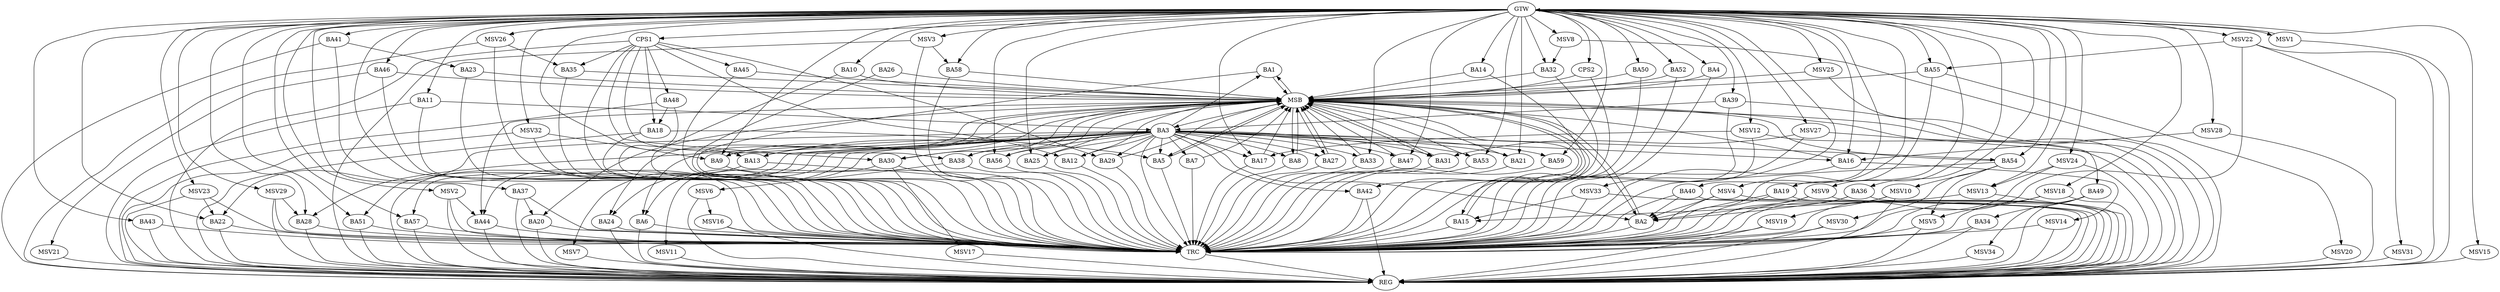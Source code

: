 strict digraph G {
  BA1 [ label="BA1" ];
  BA2 [ label="BA2" ];
  BA3 [ label="BA3" ];
  BA4 [ label="BA4" ];
  BA5 [ label="BA5" ];
  BA6 [ label="BA6" ];
  BA7 [ label="BA7" ];
  BA8 [ label="BA8" ];
  BA9 [ label="BA9" ];
  BA10 [ label="BA10" ];
  BA11 [ label="BA11" ];
  BA12 [ label="BA12" ];
  BA13 [ label="BA13" ];
  BA14 [ label="BA14" ];
  BA15 [ label="BA15" ];
  BA16 [ label="BA16" ];
  BA17 [ label="BA17" ];
  BA18 [ label="BA18" ];
  BA19 [ label="BA19" ];
  BA20 [ label="BA20" ];
  BA21 [ label="BA21" ];
  BA22 [ label="BA22" ];
  BA23 [ label="BA23" ];
  BA24 [ label="BA24" ];
  BA25 [ label="BA25" ];
  BA26 [ label="BA26" ];
  BA27 [ label="BA27" ];
  BA28 [ label="BA28" ];
  BA29 [ label="BA29" ];
  BA30 [ label="BA30" ];
  BA31 [ label="BA31" ];
  BA32 [ label="BA32" ];
  BA33 [ label="BA33" ];
  BA34 [ label="BA34" ];
  BA35 [ label="BA35" ];
  BA36 [ label="BA36" ];
  BA37 [ label="BA37" ];
  BA38 [ label="BA38" ];
  BA39 [ label="BA39" ];
  BA40 [ label="BA40" ];
  BA41 [ label="BA41" ];
  BA42 [ label="BA42" ];
  BA43 [ label="BA43" ];
  BA44 [ label="BA44" ];
  BA45 [ label="BA45" ];
  BA46 [ label="BA46" ];
  BA47 [ label="BA47" ];
  BA48 [ label="BA48" ];
  BA49 [ label="BA49" ];
  BA50 [ label="BA50" ];
  BA51 [ label="BA51" ];
  BA52 [ label="BA52" ];
  BA53 [ label="BA53" ];
  BA54 [ label="BA54" ];
  BA55 [ label="BA55" ];
  BA56 [ label="BA56" ];
  BA57 [ label="BA57" ];
  BA58 [ label="BA58" ];
  BA59 [ label="BA59" ];
  CPS1 [ label="CPS1" ];
  CPS2 [ label="CPS2" ];
  GTW [ label="GTW" ];
  REG [ label="REG" ];
  MSB [ label="MSB" ];
  TRC [ label="TRC" ];
  MSV1 [ label="MSV1" ];
  MSV2 [ label="MSV2" ];
  MSV3 [ label="MSV3" ];
  MSV4 [ label="MSV4" ];
  MSV5 [ label="MSV5" ];
  MSV6 [ label="MSV6" ];
  MSV7 [ label="MSV7" ];
  MSV8 [ label="MSV8" ];
  MSV9 [ label="MSV9" ];
  MSV10 [ label="MSV10" ];
  MSV11 [ label="MSV11" ];
  MSV12 [ label="MSV12" ];
  MSV13 [ label="MSV13" ];
  MSV14 [ label="MSV14" ];
  MSV15 [ label="MSV15" ];
  MSV16 [ label="MSV16" ];
  MSV17 [ label="MSV17" ];
  MSV18 [ label="MSV18" ];
  MSV19 [ label="MSV19" ];
  MSV20 [ label="MSV20" ];
  MSV21 [ label="MSV21" ];
  MSV22 [ label="MSV22" ];
  MSV23 [ label="MSV23" ];
  MSV24 [ label="MSV24" ];
  MSV25 [ label="MSV25" ];
  MSV26 [ label="MSV26" ];
  MSV27 [ label="MSV27" ];
  MSV28 [ label="MSV28" ];
  MSV29 [ label="MSV29" ];
  MSV30 [ label="MSV30" ];
  MSV31 [ label="MSV31" ];
  MSV32 [ label="MSV32" ];
  MSV33 [ label="MSV33" ];
  MSV34 [ label="MSV34" ];
  BA3 -> BA2;
  BA11 -> BA3;
  BA18 -> BA5;
  BA19 -> BA2;
  BA36 -> BA2;
  BA37 -> BA20;
  BA39 -> BA3;
  BA40 -> BA2;
  BA41 -> BA23;
  BA48 -> BA18;
  BA49 -> BA34;
  CPS1 -> BA38;
  CPS1 -> BA30;
  CPS1 -> BA18;
  CPS1 -> BA35;
  CPS1 -> BA12;
  CPS1 -> BA48;
  CPS1 -> BA29;
  CPS1 -> BA45;
  GTW -> BA4;
  GTW -> BA9;
  GTW -> BA10;
  GTW -> BA11;
  GTW -> BA13;
  GTW -> BA14;
  GTW -> BA16;
  GTW -> BA17;
  GTW -> BA19;
  GTW -> BA21;
  GTW -> BA22;
  GTW -> BA25;
  GTW -> BA28;
  GTW -> BA32;
  GTW -> BA33;
  GTW -> BA36;
  GTW -> BA37;
  GTW -> BA39;
  GTW -> BA40;
  GTW -> BA41;
  GTW -> BA43;
  GTW -> BA46;
  GTW -> BA47;
  GTW -> BA50;
  GTW -> BA51;
  GTW -> BA52;
  GTW -> BA53;
  GTW -> BA54;
  GTW -> BA55;
  GTW -> BA56;
  GTW -> BA57;
  GTW -> BA58;
  GTW -> BA59;
  GTW -> CPS1;
  GTW -> CPS2;
  BA3 -> REG;
  BA6 -> REG;
  BA11 -> REG;
  BA18 -> REG;
  BA19 -> REG;
  BA20 -> REG;
  BA22 -> REG;
  BA24 -> REG;
  BA28 -> REG;
  BA34 -> REG;
  BA36 -> REG;
  BA37 -> REG;
  BA39 -> REG;
  BA40 -> REG;
  BA41 -> REG;
  BA42 -> REG;
  BA43 -> REG;
  BA44 -> REG;
  BA48 -> REG;
  BA49 -> REG;
  BA51 -> REG;
  BA57 -> REG;
  CPS1 -> REG;
  BA1 -> MSB;
  MSB -> BA2;
  MSB -> REG;
  BA2 -> MSB;
  MSB -> BA1;
  BA4 -> MSB;
  BA5 -> MSB;
  BA7 -> MSB;
  BA8 -> MSB;
  MSB -> BA5;
  BA9 -> MSB;
  BA10 -> MSB;
  MSB -> BA3;
  BA12 -> MSB;
  BA13 -> MSB;
  MSB -> BA8;
  BA14 -> MSB;
  BA15 -> MSB;
  BA16 -> MSB;
  BA17 -> MSB;
  BA21 -> MSB;
  BA23 -> MSB;
  BA25 -> MSB;
  BA26 -> MSB;
  MSB -> BA15;
  BA27 -> MSB;
  BA29 -> MSB;
  BA30 -> MSB;
  MSB -> BA24;
  BA31 -> MSB;
  BA32 -> MSB;
  BA33 -> MSB;
  BA35 -> MSB;
  MSB -> BA20;
  BA38 -> MSB;
  BA45 -> MSB;
  MSB -> BA6;
  BA46 -> MSB;
  BA47 -> MSB;
  BA50 -> MSB;
  MSB -> BA42;
  BA52 -> MSB;
  BA53 -> MSB;
  MSB -> BA31;
  BA54 -> MSB;
  MSB -> BA49;
  BA55 -> MSB;
  BA56 -> MSB;
  BA58 -> MSB;
  MSB -> BA27;
  CPS2 -> MSB;
  MSB -> BA44;
  BA1 -> TRC;
  BA2 -> TRC;
  BA3 -> TRC;
  BA4 -> TRC;
  BA5 -> TRC;
  BA6 -> TRC;
  BA7 -> TRC;
  BA8 -> TRC;
  BA9 -> TRC;
  BA10 -> TRC;
  BA11 -> TRC;
  BA12 -> TRC;
  BA13 -> TRC;
  BA14 -> TRC;
  BA15 -> TRC;
  BA16 -> TRC;
  BA17 -> TRC;
  BA18 -> TRC;
  BA19 -> TRC;
  BA20 -> TRC;
  BA21 -> TRC;
  BA22 -> TRC;
  BA23 -> TRC;
  BA24 -> TRC;
  BA25 -> TRC;
  BA26 -> TRC;
  BA27 -> TRC;
  BA28 -> TRC;
  BA29 -> TRC;
  BA30 -> TRC;
  BA31 -> TRC;
  BA32 -> TRC;
  BA33 -> TRC;
  BA34 -> TRC;
  BA35 -> TRC;
  BA36 -> TRC;
  BA37 -> TRC;
  BA38 -> TRC;
  BA39 -> TRC;
  BA40 -> TRC;
  BA41 -> TRC;
  BA42 -> TRC;
  BA43 -> TRC;
  BA44 -> TRC;
  BA45 -> TRC;
  BA46 -> TRC;
  BA47 -> TRC;
  BA48 -> TRC;
  BA49 -> TRC;
  BA50 -> TRC;
  BA51 -> TRC;
  BA52 -> TRC;
  BA53 -> TRC;
  BA54 -> TRC;
  BA55 -> TRC;
  BA56 -> TRC;
  BA57 -> TRC;
  BA58 -> TRC;
  BA59 -> TRC;
  CPS1 -> TRC;
  CPS2 -> TRC;
  GTW -> TRC;
  TRC -> REG;
  BA3 -> BA27;
  BA3 -> BA16;
  BA3 -> BA57;
  BA3 -> BA25;
  BA3 -> BA30;
  BA3 -> BA51;
  BA3 -> BA7;
  BA3 -> BA28;
  BA3 -> BA5;
  BA3 -> BA53;
  BA3 -> BA54;
  BA3 -> BA44;
  BA3 -> BA8;
  BA3 -> BA17;
  BA3 -> BA24;
  BA3 -> BA1;
  BA3 -> BA22;
  BA3 -> BA29;
  BA3 -> BA59;
  BA3 -> BA47;
  BA3 -> BA56;
  BA3 -> BA42;
  BA3 -> BA33;
  BA3 -> BA38;
  BA3 -> BA12;
  BA3 -> BA21;
  BA3 -> BA13;
  BA3 -> BA6;
  BA3 -> BA9;
  BA3 -> BA31;
  MSV1 -> GTW;
  GTW -> MSV1;
  MSV1 -> REG;
  MSV2 -> BA44;
  GTW -> MSV2;
  MSV2 -> REG;
  MSV2 -> TRC;
  MSV3 -> BA58;
  GTW -> MSV3;
  MSV3 -> REG;
  MSV3 -> TRC;
  MSV4 -> BA2;
  GTW -> MSV4;
  MSV4 -> REG;
  MSV4 -> TRC;
  BA54 -> MSV5;
  MSV5 -> REG;
  MSV5 -> TRC;
  BA38 -> MSV6;
  MSV6 -> REG;
  BA13 -> MSV7;
  MSV7 -> REG;
  MSV8 -> BA32;
  GTW -> MSV8;
  MSV8 -> REG;
  MSV9 -> BA2;
  GTW -> MSV9;
  MSV9 -> REG;
  MSV9 -> TRC;
  BA54 -> MSV10;
  MSV10 -> REG;
  MSV10 -> TRC;
  BA30 -> MSV11;
  MSV11 -> REG;
  MSV12 -> BA17;
  GTW -> MSV12;
  MSV12 -> REG;
  MSV12 -> TRC;
  MSV13 -> BA15;
  GTW -> MSV13;
  MSV13 -> REG;
  BA16 -> MSV14;
  MSV14 -> REG;
  MSV14 -> TRC;
  GTW -> MSV15;
  MSV15 -> REG;
  MSV6 -> MSV16;
  MSV16 -> REG;
  MSV16 -> TRC;
  BA30 -> MSV17;
  MSV17 -> REG;
  MSV18 -> MSV5;
  GTW -> MSV18;
  MSV18 -> REG;
  MSV18 -> TRC;
  MSV10 -> MSV19;
  MSV19 -> REG;
  MSV19 -> TRC;
  BA55 -> MSV20;
  MSV20 -> REG;
  BA46 -> MSV21;
  MSV21 -> REG;
  MSV22 -> BA55;
  GTW -> MSV22;
  MSV22 -> REG;
  MSV22 -> TRC;
  MSV23 -> BA22;
  GTW -> MSV23;
  MSV23 -> REG;
  MSV23 -> TRC;
  MSV24 -> MSV13;
  GTW -> MSV24;
  MSV24 -> REG;
  MSV24 -> TRC;
  MSV25 -> MSB;
  GTW -> MSV25;
  MSV25 -> REG;
  MSV26 -> BA35;
  GTW -> MSV26;
  MSV26 -> REG;
  MSV26 -> TRC;
  MSV27 -> BA31;
  GTW -> MSV27;
  MSV27 -> REG;
  MSV27 -> TRC;
  MSV28 -> BA16;
  GTW -> MSV28;
  MSV28 -> REG;
  MSV29 -> BA28;
  GTW -> MSV29;
  MSV29 -> REG;
  MSV29 -> TRC;
  BA54 -> MSV30;
  MSV30 -> REG;
  MSV30 -> TRC;
  MSV22 -> MSV31;
  MSV31 -> REG;
  MSV32 -> BA9;
  GTW -> MSV32;
  MSV32 -> REG;
  MSV32 -> TRC;
  MSV33 -> BA15;
  GTW -> MSV33;
  MSV33 -> REG;
  MSV33 -> TRC;
  BA49 -> MSV34;
  MSV34 -> REG;
}

